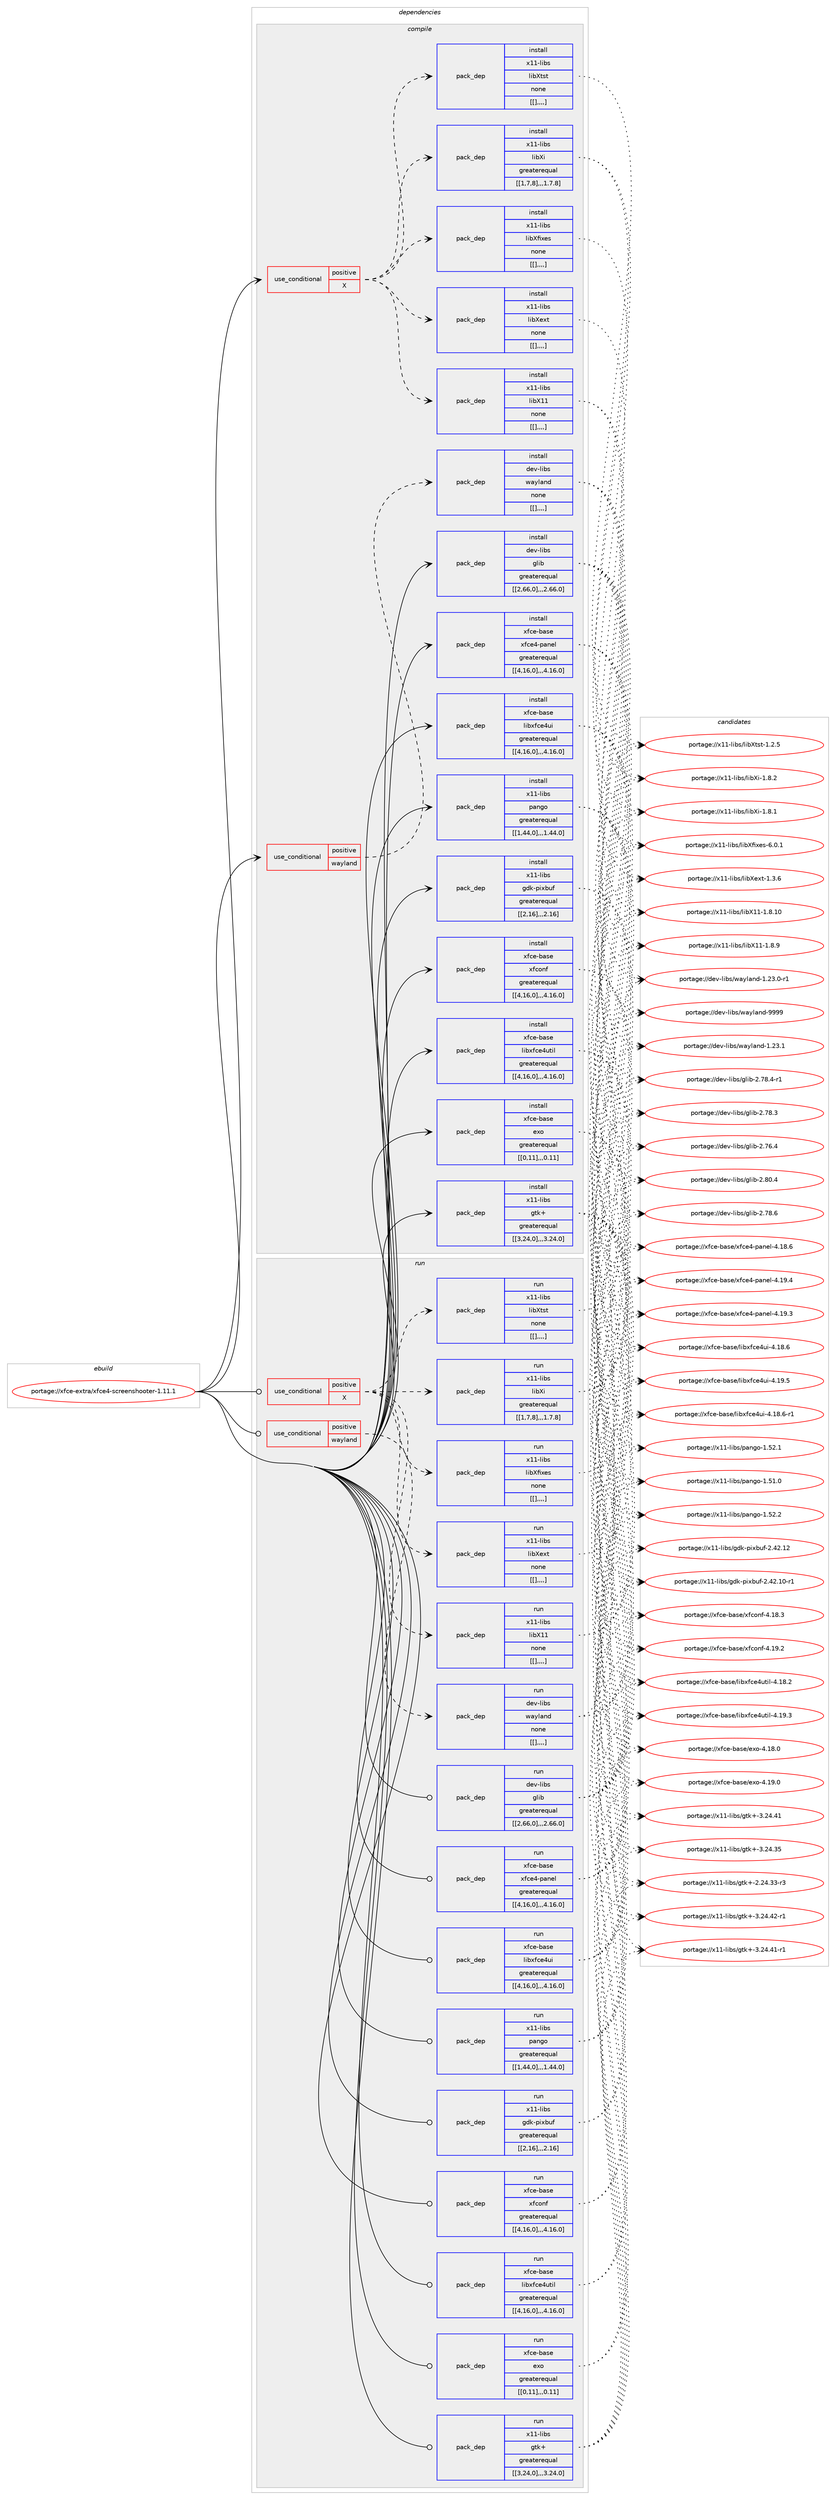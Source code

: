 digraph prolog {

# *************
# Graph options
# *************

newrank=true;
concentrate=true;
compound=true;
graph [rankdir=LR,fontname=Helvetica,fontsize=10,ranksep=1.5];#, ranksep=2.5, nodesep=0.2];
edge  [arrowhead=vee];
node  [fontname=Helvetica,fontsize=10];

# **********
# The ebuild
# **********

subgraph cluster_leftcol {
color=gray;
label=<<i>ebuild</i>>;
id [label="portage://xfce-extra/xfce4-screenshooter-1.11.1", color=red, width=4, href="../xfce-extra/xfce4-screenshooter-1.11.1.svg"];
}

# ****************
# The dependencies
# ****************

subgraph cluster_midcol {
color=gray;
label=<<i>dependencies</i>>;
subgraph cluster_compile {
fillcolor="#eeeeee";
style=filled;
label=<<i>compile</i>>;
subgraph cond12178 {
dependency35835 [label=<<TABLE BORDER="0" CELLBORDER="1" CELLSPACING="0" CELLPADDING="4"><TR><TD ROWSPAN="3" CELLPADDING="10">use_conditional</TD></TR><TR><TD>positive</TD></TR><TR><TD>X</TD></TR></TABLE>>, shape=none, color=red];
subgraph pack23412 {
dependency35836 [label=<<TABLE BORDER="0" CELLBORDER="1" CELLSPACING="0" CELLPADDING="4" WIDTH="220"><TR><TD ROWSPAN="6" CELLPADDING="30">pack_dep</TD></TR><TR><TD WIDTH="110">install</TD></TR><TR><TD>x11-libs</TD></TR><TR><TD>libX11</TD></TR><TR><TD>none</TD></TR><TR><TD>[[],,,,]</TD></TR></TABLE>>, shape=none, color=blue];
}
dependency35835:e -> dependency35836:w [weight=20,style="dashed",arrowhead="vee"];
subgraph pack23413 {
dependency35837 [label=<<TABLE BORDER="0" CELLBORDER="1" CELLSPACING="0" CELLPADDING="4" WIDTH="220"><TR><TD ROWSPAN="6" CELLPADDING="30">pack_dep</TD></TR><TR><TD WIDTH="110">install</TD></TR><TR><TD>x11-libs</TD></TR><TR><TD>libXext</TD></TR><TR><TD>none</TD></TR><TR><TD>[[],,,,]</TD></TR></TABLE>>, shape=none, color=blue];
}
dependency35835:e -> dependency35837:w [weight=20,style="dashed",arrowhead="vee"];
subgraph pack23414 {
dependency35838 [label=<<TABLE BORDER="0" CELLBORDER="1" CELLSPACING="0" CELLPADDING="4" WIDTH="220"><TR><TD ROWSPAN="6" CELLPADDING="30">pack_dep</TD></TR><TR><TD WIDTH="110">install</TD></TR><TR><TD>x11-libs</TD></TR><TR><TD>libXfixes</TD></TR><TR><TD>none</TD></TR><TR><TD>[[],,,,]</TD></TR></TABLE>>, shape=none, color=blue];
}
dependency35835:e -> dependency35838:w [weight=20,style="dashed",arrowhead="vee"];
subgraph pack23415 {
dependency35839 [label=<<TABLE BORDER="0" CELLBORDER="1" CELLSPACING="0" CELLPADDING="4" WIDTH="220"><TR><TD ROWSPAN="6" CELLPADDING="30">pack_dep</TD></TR><TR><TD WIDTH="110">install</TD></TR><TR><TD>x11-libs</TD></TR><TR><TD>libXi</TD></TR><TR><TD>greaterequal</TD></TR><TR><TD>[[1,7,8],,,1.7.8]</TD></TR></TABLE>>, shape=none, color=blue];
}
dependency35835:e -> dependency35839:w [weight=20,style="dashed",arrowhead="vee"];
subgraph pack23416 {
dependency35840 [label=<<TABLE BORDER="0" CELLBORDER="1" CELLSPACING="0" CELLPADDING="4" WIDTH="220"><TR><TD ROWSPAN="6" CELLPADDING="30">pack_dep</TD></TR><TR><TD WIDTH="110">install</TD></TR><TR><TD>x11-libs</TD></TR><TR><TD>libXtst</TD></TR><TR><TD>none</TD></TR><TR><TD>[[],,,,]</TD></TR></TABLE>>, shape=none, color=blue];
}
dependency35835:e -> dependency35840:w [weight=20,style="dashed",arrowhead="vee"];
}
id:e -> dependency35835:w [weight=20,style="solid",arrowhead="vee"];
subgraph cond12179 {
dependency35841 [label=<<TABLE BORDER="0" CELLBORDER="1" CELLSPACING="0" CELLPADDING="4"><TR><TD ROWSPAN="3" CELLPADDING="10">use_conditional</TD></TR><TR><TD>positive</TD></TR><TR><TD>wayland</TD></TR></TABLE>>, shape=none, color=red];
subgraph pack23417 {
dependency35842 [label=<<TABLE BORDER="0" CELLBORDER="1" CELLSPACING="0" CELLPADDING="4" WIDTH="220"><TR><TD ROWSPAN="6" CELLPADDING="30">pack_dep</TD></TR><TR><TD WIDTH="110">install</TD></TR><TR><TD>dev-libs</TD></TR><TR><TD>wayland</TD></TR><TR><TD>none</TD></TR><TR><TD>[[],,,,]</TD></TR></TABLE>>, shape=none, color=blue];
}
dependency35841:e -> dependency35842:w [weight=20,style="dashed",arrowhead="vee"];
}
id:e -> dependency35841:w [weight=20,style="solid",arrowhead="vee"];
subgraph pack23418 {
dependency35843 [label=<<TABLE BORDER="0" CELLBORDER="1" CELLSPACING="0" CELLPADDING="4" WIDTH="220"><TR><TD ROWSPAN="6" CELLPADDING="30">pack_dep</TD></TR><TR><TD WIDTH="110">install</TD></TR><TR><TD>dev-libs</TD></TR><TR><TD>glib</TD></TR><TR><TD>greaterequal</TD></TR><TR><TD>[[2,66,0],,,2.66.0]</TD></TR></TABLE>>, shape=none, color=blue];
}
id:e -> dependency35843:w [weight=20,style="solid",arrowhead="vee"];
subgraph pack23419 {
dependency35844 [label=<<TABLE BORDER="0" CELLBORDER="1" CELLSPACING="0" CELLPADDING="4" WIDTH="220"><TR><TD ROWSPAN="6" CELLPADDING="30">pack_dep</TD></TR><TR><TD WIDTH="110">install</TD></TR><TR><TD>x11-libs</TD></TR><TR><TD>gdk-pixbuf</TD></TR><TR><TD>greaterequal</TD></TR><TR><TD>[[2,16],,,2.16]</TD></TR></TABLE>>, shape=none, color=blue];
}
id:e -> dependency35844:w [weight=20,style="solid",arrowhead="vee"];
subgraph pack23420 {
dependency35845 [label=<<TABLE BORDER="0" CELLBORDER="1" CELLSPACING="0" CELLPADDING="4" WIDTH="220"><TR><TD ROWSPAN="6" CELLPADDING="30">pack_dep</TD></TR><TR><TD WIDTH="110">install</TD></TR><TR><TD>x11-libs</TD></TR><TR><TD>gtk+</TD></TR><TR><TD>greaterequal</TD></TR><TR><TD>[[3,24,0],,,3.24.0]</TD></TR></TABLE>>, shape=none, color=blue];
}
id:e -> dependency35845:w [weight=20,style="solid",arrowhead="vee"];
subgraph pack23421 {
dependency35846 [label=<<TABLE BORDER="0" CELLBORDER="1" CELLSPACING="0" CELLPADDING="4" WIDTH="220"><TR><TD ROWSPAN="6" CELLPADDING="30">pack_dep</TD></TR><TR><TD WIDTH="110">install</TD></TR><TR><TD>x11-libs</TD></TR><TR><TD>pango</TD></TR><TR><TD>greaterequal</TD></TR><TR><TD>[[1,44,0],,,1.44.0]</TD></TR></TABLE>>, shape=none, color=blue];
}
id:e -> dependency35846:w [weight=20,style="solid",arrowhead="vee"];
subgraph pack23422 {
dependency35847 [label=<<TABLE BORDER="0" CELLBORDER="1" CELLSPACING="0" CELLPADDING="4" WIDTH="220"><TR><TD ROWSPAN="6" CELLPADDING="30">pack_dep</TD></TR><TR><TD WIDTH="110">install</TD></TR><TR><TD>xfce-base</TD></TR><TR><TD>exo</TD></TR><TR><TD>greaterequal</TD></TR><TR><TD>[[0,11],,,0.11]</TD></TR></TABLE>>, shape=none, color=blue];
}
id:e -> dependency35847:w [weight=20,style="solid",arrowhead="vee"];
subgraph pack23423 {
dependency35848 [label=<<TABLE BORDER="0" CELLBORDER="1" CELLSPACING="0" CELLPADDING="4" WIDTH="220"><TR><TD ROWSPAN="6" CELLPADDING="30">pack_dep</TD></TR><TR><TD WIDTH="110">install</TD></TR><TR><TD>xfce-base</TD></TR><TR><TD>libxfce4ui</TD></TR><TR><TD>greaterequal</TD></TR><TR><TD>[[4,16,0],,,4.16.0]</TD></TR></TABLE>>, shape=none, color=blue];
}
id:e -> dependency35848:w [weight=20,style="solid",arrowhead="vee"];
subgraph pack23424 {
dependency35849 [label=<<TABLE BORDER="0" CELLBORDER="1" CELLSPACING="0" CELLPADDING="4" WIDTH="220"><TR><TD ROWSPAN="6" CELLPADDING="30">pack_dep</TD></TR><TR><TD WIDTH="110">install</TD></TR><TR><TD>xfce-base</TD></TR><TR><TD>libxfce4util</TD></TR><TR><TD>greaterequal</TD></TR><TR><TD>[[4,16,0],,,4.16.0]</TD></TR></TABLE>>, shape=none, color=blue];
}
id:e -> dependency35849:w [weight=20,style="solid",arrowhead="vee"];
subgraph pack23425 {
dependency35850 [label=<<TABLE BORDER="0" CELLBORDER="1" CELLSPACING="0" CELLPADDING="4" WIDTH="220"><TR><TD ROWSPAN="6" CELLPADDING="30">pack_dep</TD></TR><TR><TD WIDTH="110">install</TD></TR><TR><TD>xfce-base</TD></TR><TR><TD>xfce4-panel</TD></TR><TR><TD>greaterequal</TD></TR><TR><TD>[[4,16,0],,,4.16.0]</TD></TR></TABLE>>, shape=none, color=blue];
}
id:e -> dependency35850:w [weight=20,style="solid",arrowhead="vee"];
subgraph pack23426 {
dependency35851 [label=<<TABLE BORDER="0" CELLBORDER="1" CELLSPACING="0" CELLPADDING="4" WIDTH="220"><TR><TD ROWSPAN="6" CELLPADDING="30">pack_dep</TD></TR><TR><TD WIDTH="110">install</TD></TR><TR><TD>xfce-base</TD></TR><TR><TD>xfconf</TD></TR><TR><TD>greaterequal</TD></TR><TR><TD>[[4,16,0],,,4.16.0]</TD></TR></TABLE>>, shape=none, color=blue];
}
id:e -> dependency35851:w [weight=20,style="solid",arrowhead="vee"];
}
subgraph cluster_compileandrun {
fillcolor="#eeeeee";
style=filled;
label=<<i>compile and run</i>>;
}
subgraph cluster_run {
fillcolor="#eeeeee";
style=filled;
label=<<i>run</i>>;
subgraph cond12180 {
dependency35852 [label=<<TABLE BORDER="0" CELLBORDER="1" CELLSPACING="0" CELLPADDING="4"><TR><TD ROWSPAN="3" CELLPADDING="10">use_conditional</TD></TR><TR><TD>positive</TD></TR><TR><TD>X</TD></TR></TABLE>>, shape=none, color=red];
subgraph pack23427 {
dependency35853 [label=<<TABLE BORDER="0" CELLBORDER="1" CELLSPACING="0" CELLPADDING="4" WIDTH="220"><TR><TD ROWSPAN="6" CELLPADDING="30">pack_dep</TD></TR><TR><TD WIDTH="110">run</TD></TR><TR><TD>x11-libs</TD></TR><TR><TD>libX11</TD></TR><TR><TD>none</TD></TR><TR><TD>[[],,,,]</TD></TR></TABLE>>, shape=none, color=blue];
}
dependency35852:e -> dependency35853:w [weight=20,style="dashed",arrowhead="vee"];
subgraph pack23428 {
dependency35854 [label=<<TABLE BORDER="0" CELLBORDER="1" CELLSPACING="0" CELLPADDING="4" WIDTH="220"><TR><TD ROWSPAN="6" CELLPADDING="30">pack_dep</TD></TR><TR><TD WIDTH="110">run</TD></TR><TR><TD>x11-libs</TD></TR><TR><TD>libXext</TD></TR><TR><TD>none</TD></TR><TR><TD>[[],,,,]</TD></TR></TABLE>>, shape=none, color=blue];
}
dependency35852:e -> dependency35854:w [weight=20,style="dashed",arrowhead="vee"];
subgraph pack23429 {
dependency35855 [label=<<TABLE BORDER="0" CELLBORDER="1" CELLSPACING="0" CELLPADDING="4" WIDTH="220"><TR><TD ROWSPAN="6" CELLPADDING="30">pack_dep</TD></TR><TR><TD WIDTH="110">run</TD></TR><TR><TD>x11-libs</TD></TR><TR><TD>libXfixes</TD></TR><TR><TD>none</TD></TR><TR><TD>[[],,,,]</TD></TR></TABLE>>, shape=none, color=blue];
}
dependency35852:e -> dependency35855:w [weight=20,style="dashed",arrowhead="vee"];
subgraph pack23430 {
dependency35856 [label=<<TABLE BORDER="0" CELLBORDER="1" CELLSPACING="0" CELLPADDING="4" WIDTH="220"><TR><TD ROWSPAN="6" CELLPADDING="30">pack_dep</TD></TR><TR><TD WIDTH="110">run</TD></TR><TR><TD>x11-libs</TD></TR><TR><TD>libXi</TD></TR><TR><TD>greaterequal</TD></TR><TR><TD>[[1,7,8],,,1.7.8]</TD></TR></TABLE>>, shape=none, color=blue];
}
dependency35852:e -> dependency35856:w [weight=20,style="dashed",arrowhead="vee"];
subgraph pack23431 {
dependency35857 [label=<<TABLE BORDER="0" CELLBORDER="1" CELLSPACING="0" CELLPADDING="4" WIDTH="220"><TR><TD ROWSPAN="6" CELLPADDING="30">pack_dep</TD></TR><TR><TD WIDTH="110">run</TD></TR><TR><TD>x11-libs</TD></TR><TR><TD>libXtst</TD></TR><TR><TD>none</TD></TR><TR><TD>[[],,,,]</TD></TR></TABLE>>, shape=none, color=blue];
}
dependency35852:e -> dependency35857:w [weight=20,style="dashed",arrowhead="vee"];
}
id:e -> dependency35852:w [weight=20,style="solid",arrowhead="odot"];
subgraph cond12181 {
dependency35858 [label=<<TABLE BORDER="0" CELLBORDER="1" CELLSPACING="0" CELLPADDING="4"><TR><TD ROWSPAN="3" CELLPADDING="10">use_conditional</TD></TR><TR><TD>positive</TD></TR><TR><TD>wayland</TD></TR></TABLE>>, shape=none, color=red];
subgraph pack23432 {
dependency35859 [label=<<TABLE BORDER="0" CELLBORDER="1" CELLSPACING="0" CELLPADDING="4" WIDTH="220"><TR><TD ROWSPAN="6" CELLPADDING="30">pack_dep</TD></TR><TR><TD WIDTH="110">run</TD></TR><TR><TD>dev-libs</TD></TR><TR><TD>wayland</TD></TR><TR><TD>none</TD></TR><TR><TD>[[],,,,]</TD></TR></TABLE>>, shape=none, color=blue];
}
dependency35858:e -> dependency35859:w [weight=20,style="dashed",arrowhead="vee"];
}
id:e -> dependency35858:w [weight=20,style="solid",arrowhead="odot"];
subgraph pack23433 {
dependency35860 [label=<<TABLE BORDER="0" CELLBORDER="1" CELLSPACING="0" CELLPADDING="4" WIDTH="220"><TR><TD ROWSPAN="6" CELLPADDING="30">pack_dep</TD></TR><TR><TD WIDTH="110">run</TD></TR><TR><TD>dev-libs</TD></TR><TR><TD>glib</TD></TR><TR><TD>greaterequal</TD></TR><TR><TD>[[2,66,0],,,2.66.0]</TD></TR></TABLE>>, shape=none, color=blue];
}
id:e -> dependency35860:w [weight=20,style="solid",arrowhead="odot"];
subgraph pack23434 {
dependency35861 [label=<<TABLE BORDER="0" CELLBORDER="1" CELLSPACING="0" CELLPADDING="4" WIDTH="220"><TR><TD ROWSPAN="6" CELLPADDING="30">pack_dep</TD></TR><TR><TD WIDTH="110">run</TD></TR><TR><TD>x11-libs</TD></TR><TR><TD>gdk-pixbuf</TD></TR><TR><TD>greaterequal</TD></TR><TR><TD>[[2,16],,,2.16]</TD></TR></TABLE>>, shape=none, color=blue];
}
id:e -> dependency35861:w [weight=20,style="solid",arrowhead="odot"];
subgraph pack23435 {
dependency35862 [label=<<TABLE BORDER="0" CELLBORDER="1" CELLSPACING="0" CELLPADDING="4" WIDTH="220"><TR><TD ROWSPAN="6" CELLPADDING="30">pack_dep</TD></TR><TR><TD WIDTH="110">run</TD></TR><TR><TD>x11-libs</TD></TR><TR><TD>gtk+</TD></TR><TR><TD>greaterequal</TD></TR><TR><TD>[[3,24,0],,,3.24.0]</TD></TR></TABLE>>, shape=none, color=blue];
}
id:e -> dependency35862:w [weight=20,style="solid",arrowhead="odot"];
subgraph pack23436 {
dependency35863 [label=<<TABLE BORDER="0" CELLBORDER="1" CELLSPACING="0" CELLPADDING="4" WIDTH="220"><TR><TD ROWSPAN="6" CELLPADDING="30">pack_dep</TD></TR><TR><TD WIDTH="110">run</TD></TR><TR><TD>x11-libs</TD></TR><TR><TD>pango</TD></TR><TR><TD>greaterequal</TD></TR><TR><TD>[[1,44,0],,,1.44.0]</TD></TR></TABLE>>, shape=none, color=blue];
}
id:e -> dependency35863:w [weight=20,style="solid",arrowhead="odot"];
subgraph pack23437 {
dependency35864 [label=<<TABLE BORDER="0" CELLBORDER="1" CELLSPACING="0" CELLPADDING="4" WIDTH="220"><TR><TD ROWSPAN="6" CELLPADDING="30">pack_dep</TD></TR><TR><TD WIDTH="110">run</TD></TR><TR><TD>xfce-base</TD></TR><TR><TD>exo</TD></TR><TR><TD>greaterequal</TD></TR><TR><TD>[[0,11],,,0.11]</TD></TR></TABLE>>, shape=none, color=blue];
}
id:e -> dependency35864:w [weight=20,style="solid",arrowhead="odot"];
subgraph pack23438 {
dependency35865 [label=<<TABLE BORDER="0" CELLBORDER="1" CELLSPACING="0" CELLPADDING="4" WIDTH="220"><TR><TD ROWSPAN="6" CELLPADDING="30">pack_dep</TD></TR><TR><TD WIDTH="110">run</TD></TR><TR><TD>xfce-base</TD></TR><TR><TD>libxfce4ui</TD></TR><TR><TD>greaterequal</TD></TR><TR><TD>[[4,16,0],,,4.16.0]</TD></TR></TABLE>>, shape=none, color=blue];
}
id:e -> dependency35865:w [weight=20,style="solid",arrowhead="odot"];
subgraph pack23439 {
dependency35866 [label=<<TABLE BORDER="0" CELLBORDER="1" CELLSPACING="0" CELLPADDING="4" WIDTH="220"><TR><TD ROWSPAN="6" CELLPADDING="30">pack_dep</TD></TR><TR><TD WIDTH="110">run</TD></TR><TR><TD>xfce-base</TD></TR><TR><TD>libxfce4util</TD></TR><TR><TD>greaterequal</TD></TR><TR><TD>[[4,16,0],,,4.16.0]</TD></TR></TABLE>>, shape=none, color=blue];
}
id:e -> dependency35866:w [weight=20,style="solid",arrowhead="odot"];
subgraph pack23440 {
dependency35867 [label=<<TABLE BORDER="0" CELLBORDER="1" CELLSPACING="0" CELLPADDING="4" WIDTH="220"><TR><TD ROWSPAN="6" CELLPADDING="30">pack_dep</TD></TR><TR><TD WIDTH="110">run</TD></TR><TR><TD>xfce-base</TD></TR><TR><TD>xfce4-panel</TD></TR><TR><TD>greaterequal</TD></TR><TR><TD>[[4,16,0],,,4.16.0]</TD></TR></TABLE>>, shape=none, color=blue];
}
id:e -> dependency35867:w [weight=20,style="solid",arrowhead="odot"];
subgraph pack23441 {
dependency35868 [label=<<TABLE BORDER="0" CELLBORDER="1" CELLSPACING="0" CELLPADDING="4" WIDTH="220"><TR><TD ROWSPAN="6" CELLPADDING="30">pack_dep</TD></TR><TR><TD WIDTH="110">run</TD></TR><TR><TD>xfce-base</TD></TR><TR><TD>xfconf</TD></TR><TR><TD>greaterequal</TD></TR><TR><TD>[[4,16,0],,,4.16.0]</TD></TR></TABLE>>, shape=none, color=blue];
}
id:e -> dependency35868:w [weight=20,style="solid",arrowhead="odot"];
}
}

# **************
# The candidates
# **************

subgraph cluster_choices {
rank=same;
color=gray;
label=<<i>candidates</i>>;

subgraph choice23412 {
color=black;
nodesep=1;
choice12049494510810598115471081059888494945494656464948 [label="portage://x11-libs/libX11-1.8.10", color=red, width=4,href="../x11-libs/libX11-1.8.10.svg"];
choice120494945108105981154710810598884949454946564657 [label="portage://x11-libs/libX11-1.8.9", color=red, width=4,href="../x11-libs/libX11-1.8.9.svg"];
dependency35836:e -> choice12049494510810598115471081059888494945494656464948:w [style=dotted,weight="100"];
dependency35836:e -> choice120494945108105981154710810598884949454946564657:w [style=dotted,weight="100"];
}
subgraph choice23413 {
color=black;
nodesep=1;
choice12049494510810598115471081059888101120116454946514654 [label="portage://x11-libs/libXext-1.3.6", color=red, width=4,href="../x11-libs/libXext-1.3.6.svg"];
dependency35837:e -> choice12049494510810598115471081059888101120116454946514654:w [style=dotted,weight="100"];
}
subgraph choice23414 {
color=black;
nodesep=1;
choice12049494510810598115471081059888102105120101115455446484649 [label="portage://x11-libs/libXfixes-6.0.1", color=red, width=4,href="../x11-libs/libXfixes-6.0.1.svg"];
dependency35838:e -> choice12049494510810598115471081059888102105120101115455446484649:w [style=dotted,weight="100"];
}
subgraph choice23415 {
color=black;
nodesep=1;
choice12049494510810598115471081059888105454946564650 [label="portage://x11-libs/libXi-1.8.2", color=red, width=4,href="../x11-libs/libXi-1.8.2.svg"];
choice12049494510810598115471081059888105454946564649 [label="portage://x11-libs/libXi-1.8.1", color=red, width=4,href="../x11-libs/libXi-1.8.1.svg"];
dependency35839:e -> choice12049494510810598115471081059888105454946564650:w [style=dotted,weight="100"];
dependency35839:e -> choice12049494510810598115471081059888105454946564649:w [style=dotted,weight="100"];
}
subgraph choice23416 {
color=black;
nodesep=1;
choice12049494510810598115471081059888116115116454946504653 [label="portage://x11-libs/libXtst-1.2.5", color=red, width=4,href="../x11-libs/libXtst-1.2.5.svg"];
dependency35840:e -> choice12049494510810598115471081059888116115116454946504653:w [style=dotted,weight="100"];
}
subgraph choice23417 {
color=black;
nodesep=1;
choice10010111845108105981154711997121108971101004557575757 [label="portage://dev-libs/wayland-9999", color=red, width=4,href="../dev-libs/wayland-9999.svg"];
choice100101118451081059811547119971211089711010045494650514649 [label="portage://dev-libs/wayland-1.23.1", color=red, width=4,href="../dev-libs/wayland-1.23.1.svg"];
choice1001011184510810598115471199712110897110100454946505146484511449 [label="portage://dev-libs/wayland-1.23.0-r1", color=red, width=4,href="../dev-libs/wayland-1.23.0-r1.svg"];
dependency35842:e -> choice10010111845108105981154711997121108971101004557575757:w [style=dotted,weight="100"];
dependency35842:e -> choice100101118451081059811547119971211089711010045494650514649:w [style=dotted,weight="100"];
dependency35842:e -> choice1001011184510810598115471199712110897110100454946505146484511449:w [style=dotted,weight="100"];
}
subgraph choice23418 {
color=black;
nodesep=1;
choice1001011184510810598115471031081059845504656484652 [label="portage://dev-libs/glib-2.80.4", color=red, width=4,href="../dev-libs/glib-2.80.4.svg"];
choice1001011184510810598115471031081059845504655564654 [label="portage://dev-libs/glib-2.78.6", color=red, width=4,href="../dev-libs/glib-2.78.6.svg"];
choice10010111845108105981154710310810598455046555646524511449 [label="portage://dev-libs/glib-2.78.4-r1", color=red, width=4,href="../dev-libs/glib-2.78.4-r1.svg"];
choice1001011184510810598115471031081059845504655564651 [label="portage://dev-libs/glib-2.78.3", color=red, width=4,href="../dev-libs/glib-2.78.3.svg"];
choice1001011184510810598115471031081059845504655544652 [label="portage://dev-libs/glib-2.76.4", color=red, width=4,href="../dev-libs/glib-2.76.4.svg"];
dependency35843:e -> choice1001011184510810598115471031081059845504656484652:w [style=dotted,weight="100"];
dependency35843:e -> choice1001011184510810598115471031081059845504655564654:w [style=dotted,weight="100"];
dependency35843:e -> choice10010111845108105981154710310810598455046555646524511449:w [style=dotted,weight="100"];
dependency35843:e -> choice1001011184510810598115471031081059845504655564651:w [style=dotted,weight="100"];
dependency35843:e -> choice1001011184510810598115471031081059845504655544652:w [style=dotted,weight="100"];
}
subgraph choice23419 {
color=black;
nodesep=1;
choice120494945108105981154710310010745112105120981171024550465250464950 [label="portage://x11-libs/gdk-pixbuf-2.42.12", color=red, width=4,href="../x11-libs/gdk-pixbuf-2.42.12.svg"];
choice1204949451081059811547103100107451121051209811710245504652504649484511449 [label="portage://x11-libs/gdk-pixbuf-2.42.10-r1", color=red, width=4,href="../x11-libs/gdk-pixbuf-2.42.10-r1.svg"];
dependency35844:e -> choice120494945108105981154710310010745112105120981171024550465250464950:w [style=dotted,weight="100"];
dependency35844:e -> choice1204949451081059811547103100107451121051209811710245504652504649484511449:w [style=dotted,weight="100"];
}
subgraph choice23420 {
color=black;
nodesep=1;
choice12049494510810598115471031161074345514650524652504511449 [label="portage://x11-libs/gtk+-3.24.42-r1", color=red, width=4,href="../x11-libs/gtk+-3.24.42-r1.svg"];
choice12049494510810598115471031161074345514650524652494511449 [label="portage://x11-libs/gtk+-3.24.41-r1", color=red, width=4,href="../x11-libs/gtk+-3.24.41-r1.svg"];
choice1204949451081059811547103116107434551465052465249 [label="portage://x11-libs/gtk+-3.24.41", color=red, width=4,href="../x11-libs/gtk+-3.24.41.svg"];
choice1204949451081059811547103116107434551465052465153 [label="portage://x11-libs/gtk+-3.24.35", color=red, width=4,href="../x11-libs/gtk+-3.24.35.svg"];
choice12049494510810598115471031161074345504650524651514511451 [label="portage://x11-libs/gtk+-2.24.33-r3", color=red, width=4,href="../x11-libs/gtk+-2.24.33-r3.svg"];
dependency35845:e -> choice12049494510810598115471031161074345514650524652504511449:w [style=dotted,weight="100"];
dependency35845:e -> choice12049494510810598115471031161074345514650524652494511449:w [style=dotted,weight="100"];
dependency35845:e -> choice1204949451081059811547103116107434551465052465249:w [style=dotted,weight="100"];
dependency35845:e -> choice1204949451081059811547103116107434551465052465153:w [style=dotted,weight="100"];
dependency35845:e -> choice12049494510810598115471031161074345504650524651514511451:w [style=dotted,weight="100"];
}
subgraph choice23421 {
color=black;
nodesep=1;
choice12049494510810598115471129711010311145494653504650 [label="portage://x11-libs/pango-1.52.2", color=red, width=4,href="../x11-libs/pango-1.52.2.svg"];
choice12049494510810598115471129711010311145494653504649 [label="portage://x11-libs/pango-1.52.1", color=red, width=4,href="../x11-libs/pango-1.52.1.svg"];
choice12049494510810598115471129711010311145494653494648 [label="portage://x11-libs/pango-1.51.0", color=red, width=4,href="../x11-libs/pango-1.51.0.svg"];
dependency35846:e -> choice12049494510810598115471129711010311145494653504650:w [style=dotted,weight="100"];
dependency35846:e -> choice12049494510810598115471129711010311145494653504649:w [style=dotted,weight="100"];
dependency35846:e -> choice12049494510810598115471129711010311145494653494648:w [style=dotted,weight="100"];
}
subgraph choice23422 {
color=black;
nodesep=1;
choice120102991014598971151014710112011145524649574648 [label="portage://xfce-base/exo-4.19.0", color=red, width=4,href="../xfce-base/exo-4.19.0.svg"];
choice120102991014598971151014710112011145524649564648 [label="portage://xfce-base/exo-4.18.0", color=red, width=4,href="../xfce-base/exo-4.18.0.svg"];
dependency35847:e -> choice120102991014598971151014710112011145524649574648:w [style=dotted,weight="100"];
dependency35847:e -> choice120102991014598971151014710112011145524649564648:w [style=dotted,weight="100"];
}
subgraph choice23423 {
color=black;
nodesep=1;
choice120102991014598971151014710810598120102991015211710545524649574653 [label="portage://xfce-base/libxfce4ui-4.19.5", color=red, width=4,href="../xfce-base/libxfce4ui-4.19.5.svg"];
choice1201029910145989711510147108105981201029910152117105455246495646544511449 [label="portage://xfce-base/libxfce4ui-4.18.6-r1", color=red, width=4,href="../xfce-base/libxfce4ui-4.18.6-r1.svg"];
choice120102991014598971151014710810598120102991015211710545524649564654 [label="portage://xfce-base/libxfce4ui-4.18.6", color=red, width=4,href="../xfce-base/libxfce4ui-4.18.6.svg"];
dependency35848:e -> choice120102991014598971151014710810598120102991015211710545524649574653:w [style=dotted,weight="100"];
dependency35848:e -> choice1201029910145989711510147108105981201029910152117105455246495646544511449:w [style=dotted,weight="100"];
dependency35848:e -> choice120102991014598971151014710810598120102991015211710545524649564654:w [style=dotted,weight="100"];
}
subgraph choice23424 {
color=black;
nodesep=1;
choice120102991014598971151014710810598120102991015211711610510845524649574651 [label="portage://xfce-base/libxfce4util-4.19.3", color=red, width=4,href="../xfce-base/libxfce4util-4.19.3.svg"];
choice120102991014598971151014710810598120102991015211711610510845524649564650 [label="portage://xfce-base/libxfce4util-4.18.2", color=red, width=4,href="../xfce-base/libxfce4util-4.18.2.svg"];
dependency35849:e -> choice120102991014598971151014710810598120102991015211711610510845524649574651:w [style=dotted,weight="100"];
dependency35849:e -> choice120102991014598971151014710810598120102991015211711610510845524649564650:w [style=dotted,weight="100"];
}
subgraph choice23425 {
color=black;
nodesep=1;
choice12010299101459897115101471201029910152451129711010110845524649574652 [label="portage://xfce-base/xfce4-panel-4.19.4", color=red, width=4,href="../xfce-base/xfce4-panel-4.19.4.svg"];
choice12010299101459897115101471201029910152451129711010110845524649574651 [label="portage://xfce-base/xfce4-panel-4.19.3", color=red, width=4,href="../xfce-base/xfce4-panel-4.19.3.svg"];
choice12010299101459897115101471201029910152451129711010110845524649564654 [label="portage://xfce-base/xfce4-panel-4.18.6", color=red, width=4,href="../xfce-base/xfce4-panel-4.18.6.svg"];
dependency35850:e -> choice12010299101459897115101471201029910152451129711010110845524649574652:w [style=dotted,weight="100"];
dependency35850:e -> choice12010299101459897115101471201029910152451129711010110845524649574651:w [style=dotted,weight="100"];
dependency35850:e -> choice12010299101459897115101471201029910152451129711010110845524649564654:w [style=dotted,weight="100"];
}
subgraph choice23426 {
color=black;
nodesep=1;
choice12010299101459897115101471201029911111010245524649574650 [label="portage://xfce-base/xfconf-4.19.2", color=red, width=4,href="../xfce-base/xfconf-4.19.2.svg"];
choice12010299101459897115101471201029911111010245524649564651 [label="portage://xfce-base/xfconf-4.18.3", color=red, width=4,href="../xfce-base/xfconf-4.18.3.svg"];
dependency35851:e -> choice12010299101459897115101471201029911111010245524649574650:w [style=dotted,weight="100"];
dependency35851:e -> choice12010299101459897115101471201029911111010245524649564651:w [style=dotted,weight="100"];
}
subgraph choice23427 {
color=black;
nodesep=1;
choice12049494510810598115471081059888494945494656464948 [label="portage://x11-libs/libX11-1.8.10", color=red, width=4,href="../x11-libs/libX11-1.8.10.svg"];
choice120494945108105981154710810598884949454946564657 [label="portage://x11-libs/libX11-1.8.9", color=red, width=4,href="../x11-libs/libX11-1.8.9.svg"];
dependency35853:e -> choice12049494510810598115471081059888494945494656464948:w [style=dotted,weight="100"];
dependency35853:e -> choice120494945108105981154710810598884949454946564657:w [style=dotted,weight="100"];
}
subgraph choice23428 {
color=black;
nodesep=1;
choice12049494510810598115471081059888101120116454946514654 [label="portage://x11-libs/libXext-1.3.6", color=red, width=4,href="../x11-libs/libXext-1.3.6.svg"];
dependency35854:e -> choice12049494510810598115471081059888101120116454946514654:w [style=dotted,weight="100"];
}
subgraph choice23429 {
color=black;
nodesep=1;
choice12049494510810598115471081059888102105120101115455446484649 [label="portage://x11-libs/libXfixes-6.0.1", color=red, width=4,href="../x11-libs/libXfixes-6.0.1.svg"];
dependency35855:e -> choice12049494510810598115471081059888102105120101115455446484649:w [style=dotted,weight="100"];
}
subgraph choice23430 {
color=black;
nodesep=1;
choice12049494510810598115471081059888105454946564650 [label="portage://x11-libs/libXi-1.8.2", color=red, width=4,href="../x11-libs/libXi-1.8.2.svg"];
choice12049494510810598115471081059888105454946564649 [label="portage://x11-libs/libXi-1.8.1", color=red, width=4,href="../x11-libs/libXi-1.8.1.svg"];
dependency35856:e -> choice12049494510810598115471081059888105454946564650:w [style=dotted,weight="100"];
dependency35856:e -> choice12049494510810598115471081059888105454946564649:w [style=dotted,weight="100"];
}
subgraph choice23431 {
color=black;
nodesep=1;
choice12049494510810598115471081059888116115116454946504653 [label="portage://x11-libs/libXtst-1.2.5", color=red, width=4,href="../x11-libs/libXtst-1.2.5.svg"];
dependency35857:e -> choice12049494510810598115471081059888116115116454946504653:w [style=dotted,weight="100"];
}
subgraph choice23432 {
color=black;
nodesep=1;
choice10010111845108105981154711997121108971101004557575757 [label="portage://dev-libs/wayland-9999", color=red, width=4,href="../dev-libs/wayland-9999.svg"];
choice100101118451081059811547119971211089711010045494650514649 [label="portage://dev-libs/wayland-1.23.1", color=red, width=4,href="../dev-libs/wayland-1.23.1.svg"];
choice1001011184510810598115471199712110897110100454946505146484511449 [label="portage://dev-libs/wayland-1.23.0-r1", color=red, width=4,href="../dev-libs/wayland-1.23.0-r1.svg"];
dependency35859:e -> choice10010111845108105981154711997121108971101004557575757:w [style=dotted,weight="100"];
dependency35859:e -> choice100101118451081059811547119971211089711010045494650514649:w [style=dotted,weight="100"];
dependency35859:e -> choice1001011184510810598115471199712110897110100454946505146484511449:w [style=dotted,weight="100"];
}
subgraph choice23433 {
color=black;
nodesep=1;
choice1001011184510810598115471031081059845504656484652 [label="portage://dev-libs/glib-2.80.4", color=red, width=4,href="../dev-libs/glib-2.80.4.svg"];
choice1001011184510810598115471031081059845504655564654 [label="portage://dev-libs/glib-2.78.6", color=red, width=4,href="../dev-libs/glib-2.78.6.svg"];
choice10010111845108105981154710310810598455046555646524511449 [label="portage://dev-libs/glib-2.78.4-r1", color=red, width=4,href="../dev-libs/glib-2.78.4-r1.svg"];
choice1001011184510810598115471031081059845504655564651 [label="portage://dev-libs/glib-2.78.3", color=red, width=4,href="../dev-libs/glib-2.78.3.svg"];
choice1001011184510810598115471031081059845504655544652 [label="portage://dev-libs/glib-2.76.4", color=red, width=4,href="../dev-libs/glib-2.76.4.svg"];
dependency35860:e -> choice1001011184510810598115471031081059845504656484652:w [style=dotted,weight="100"];
dependency35860:e -> choice1001011184510810598115471031081059845504655564654:w [style=dotted,weight="100"];
dependency35860:e -> choice10010111845108105981154710310810598455046555646524511449:w [style=dotted,weight="100"];
dependency35860:e -> choice1001011184510810598115471031081059845504655564651:w [style=dotted,weight="100"];
dependency35860:e -> choice1001011184510810598115471031081059845504655544652:w [style=dotted,weight="100"];
}
subgraph choice23434 {
color=black;
nodesep=1;
choice120494945108105981154710310010745112105120981171024550465250464950 [label="portage://x11-libs/gdk-pixbuf-2.42.12", color=red, width=4,href="../x11-libs/gdk-pixbuf-2.42.12.svg"];
choice1204949451081059811547103100107451121051209811710245504652504649484511449 [label="portage://x11-libs/gdk-pixbuf-2.42.10-r1", color=red, width=4,href="../x11-libs/gdk-pixbuf-2.42.10-r1.svg"];
dependency35861:e -> choice120494945108105981154710310010745112105120981171024550465250464950:w [style=dotted,weight="100"];
dependency35861:e -> choice1204949451081059811547103100107451121051209811710245504652504649484511449:w [style=dotted,weight="100"];
}
subgraph choice23435 {
color=black;
nodesep=1;
choice12049494510810598115471031161074345514650524652504511449 [label="portage://x11-libs/gtk+-3.24.42-r1", color=red, width=4,href="../x11-libs/gtk+-3.24.42-r1.svg"];
choice12049494510810598115471031161074345514650524652494511449 [label="portage://x11-libs/gtk+-3.24.41-r1", color=red, width=4,href="../x11-libs/gtk+-3.24.41-r1.svg"];
choice1204949451081059811547103116107434551465052465249 [label="portage://x11-libs/gtk+-3.24.41", color=red, width=4,href="../x11-libs/gtk+-3.24.41.svg"];
choice1204949451081059811547103116107434551465052465153 [label="portage://x11-libs/gtk+-3.24.35", color=red, width=4,href="../x11-libs/gtk+-3.24.35.svg"];
choice12049494510810598115471031161074345504650524651514511451 [label="portage://x11-libs/gtk+-2.24.33-r3", color=red, width=4,href="../x11-libs/gtk+-2.24.33-r3.svg"];
dependency35862:e -> choice12049494510810598115471031161074345514650524652504511449:w [style=dotted,weight="100"];
dependency35862:e -> choice12049494510810598115471031161074345514650524652494511449:w [style=dotted,weight="100"];
dependency35862:e -> choice1204949451081059811547103116107434551465052465249:w [style=dotted,weight="100"];
dependency35862:e -> choice1204949451081059811547103116107434551465052465153:w [style=dotted,weight="100"];
dependency35862:e -> choice12049494510810598115471031161074345504650524651514511451:w [style=dotted,weight="100"];
}
subgraph choice23436 {
color=black;
nodesep=1;
choice12049494510810598115471129711010311145494653504650 [label="portage://x11-libs/pango-1.52.2", color=red, width=4,href="../x11-libs/pango-1.52.2.svg"];
choice12049494510810598115471129711010311145494653504649 [label="portage://x11-libs/pango-1.52.1", color=red, width=4,href="../x11-libs/pango-1.52.1.svg"];
choice12049494510810598115471129711010311145494653494648 [label="portage://x11-libs/pango-1.51.0", color=red, width=4,href="../x11-libs/pango-1.51.0.svg"];
dependency35863:e -> choice12049494510810598115471129711010311145494653504650:w [style=dotted,weight="100"];
dependency35863:e -> choice12049494510810598115471129711010311145494653504649:w [style=dotted,weight="100"];
dependency35863:e -> choice12049494510810598115471129711010311145494653494648:w [style=dotted,weight="100"];
}
subgraph choice23437 {
color=black;
nodesep=1;
choice120102991014598971151014710112011145524649574648 [label="portage://xfce-base/exo-4.19.0", color=red, width=4,href="../xfce-base/exo-4.19.0.svg"];
choice120102991014598971151014710112011145524649564648 [label="portage://xfce-base/exo-4.18.0", color=red, width=4,href="../xfce-base/exo-4.18.0.svg"];
dependency35864:e -> choice120102991014598971151014710112011145524649574648:w [style=dotted,weight="100"];
dependency35864:e -> choice120102991014598971151014710112011145524649564648:w [style=dotted,weight="100"];
}
subgraph choice23438 {
color=black;
nodesep=1;
choice120102991014598971151014710810598120102991015211710545524649574653 [label="portage://xfce-base/libxfce4ui-4.19.5", color=red, width=4,href="../xfce-base/libxfce4ui-4.19.5.svg"];
choice1201029910145989711510147108105981201029910152117105455246495646544511449 [label="portage://xfce-base/libxfce4ui-4.18.6-r1", color=red, width=4,href="../xfce-base/libxfce4ui-4.18.6-r1.svg"];
choice120102991014598971151014710810598120102991015211710545524649564654 [label="portage://xfce-base/libxfce4ui-4.18.6", color=red, width=4,href="../xfce-base/libxfce4ui-4.18.6.svg"];
dependency35865:e -> choice120102991014598971151014710810598120102991015211710545524649574653:w [style=dotted,weight="100"];
dependency35865:e -> choice1201029910145989711510147108105981201029910152117105455246495646544511449:w [style=dotted,weight="100"];
dependency35865:e -> choice120102991014598971151014710810598120102991015211710545524649564654:w [style=dotted,weight="100"];
}
subgraph choice23439 {
color=black;
nodesep=1;
choice120102991014598971151014710810598120102991015211711610510845524649574651 [label="portage://xfce-base/libxfce4util-4.19.3", color=red, width=4,href="../xfce-base/libxfce4util-4.19.3.svg"];
choice120102991014598971151014710810598120102991015211711610510845524649564650 [label="portage://xfce-base/libxfce4util-4.18.2", color=red, width=4,href="../xfce-base/libxfce4util-4.18.2.svg"];
dependency35866:e -> choice120102991014598971151014710810598120102991015211711610510845524649574651:w [style=dotted,weight="100"];
dependency35866:e -> choice120102991014598971151014710810598120102991015211711610510845524649564650:w [style=dotted,weight="100"];
}
subgraph choice23440 {
color=black;
nodesep=1;
choice12010299101459897115101471201029910152451129711010110845524649574652 [label="portage://xfce-base/xfce4-panel-4.19.4", color=red, width=4,href="../xfce-base/xfce4-panel-4.19.4.svg"];
choice12010299101459897115101471201029910152451129711010110845524649574651 [label="portage://xfce-base/xfce4-panel-4.19.3", color=red, width=4,href="../xfce-base/xfce4-panel-4.19.3.svg"];
choice12010299101459897115101471201029910152451129711010110845524649564654 [label="portage://xfce-base/xfce4-panel-4.18.6", color=red, width=4,href="../xfce-base/xfce4-panel-4.18.6.svg"];
dependency35867:e -> choice12010299101459897115101471201029910152451129711010110845524649574652:w [style=dotted,weight="100"];
dependency35867:e -> choice12010299101459897115101471201029910152451129711010110845524649574651:w [style=dotted,weight="100"];
dependency35867:e -> choice12010299101459897115101471201029910152451129711010110845524649564654:w [style=dotted,weight="100"];
}
subgraph choice23441 {
color=black;
nodesep=1;
choice12010299101459897115101471201029911111010245524649574650 [label="portage://xfce-base/xfconf-4.19.2", color=red, width=4,href="../xfce-base/xfconf-4.19.2.svg"];
choice12010299101459897115101471201029911111010245524649564651 [label="portage://xfce-base/xfconf-4.18.3", color=red, width=4,href="../xfce-base/xfconf-4.18.3.svg"];
dependency35868:e -> choice12010299101459897115101471201029911111010245524649574650:w [style=dotted,weight="100"];
dependency35868:e -> choice12010299101459897115101471201029911111010245524649564651:w [style=dotted,weight="100"];
}
}

}
